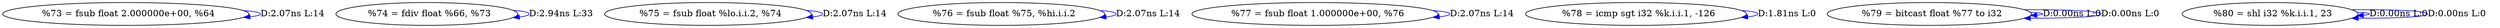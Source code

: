 digraph {
Node0x2537900[label="  %73 = fsub float 2.000000e+00, %64"];
Node0x2537900 -> Node0x2537900[label="D:2.07ns L:14",color=blue];
Node0x253bfc0[label="  %74 = fdiv float %66, %73"];
Node0x253bfc0 -> Node0x253bfc0[label="D:2.94ns L:33",color=blue];
Node0x253c0d0[label="  %75 = fsub float %lo.i.i.2, %74"];
Node0x253c0d0 -> Node0x253c0d0[label="D:2.07ns L:14",color=blue];
Node0x253c1b0[label="  %76 = fsub float %75, %hi.i.i.2"];
Node0x253c1b0 -> Node0x253c1b0[label="D:2.07ns L:14",color=blue];
Node0x253c290[label="  %77 = fsub float 1.000000e+00, %76"];
Node0x253c290 -> Node0x253c290[label="D:2.07ns L:14",color=blue];
Node0x253c370[label="  %78 = icmp sgt i32 %k.i.i.1, -126"];
Node0x253c370 -> Node0x253c370[label="D:1.81ns L:0",color=blue];
Node0x253c4b0[label="  %79 = bitcast float %77 to i32"];
Node0x253c4b0 -> Node0x253c4b0[label="D:0.00ns L:0",color=blue];
Node0x253c4b0 -> Node0x253c4b0[label="D:0.00ns L:0",color=blue];
Node0x253c590[label="  %80 = shl i32 %k.i.i.1, 23"];
Node0x253c590 -> Node0x253c590[label="D:0.00ns L:0",color=blue];
Node0x253c590 -> Node0x253c590[label="D:0.00ns L:0",color=blue];
}
